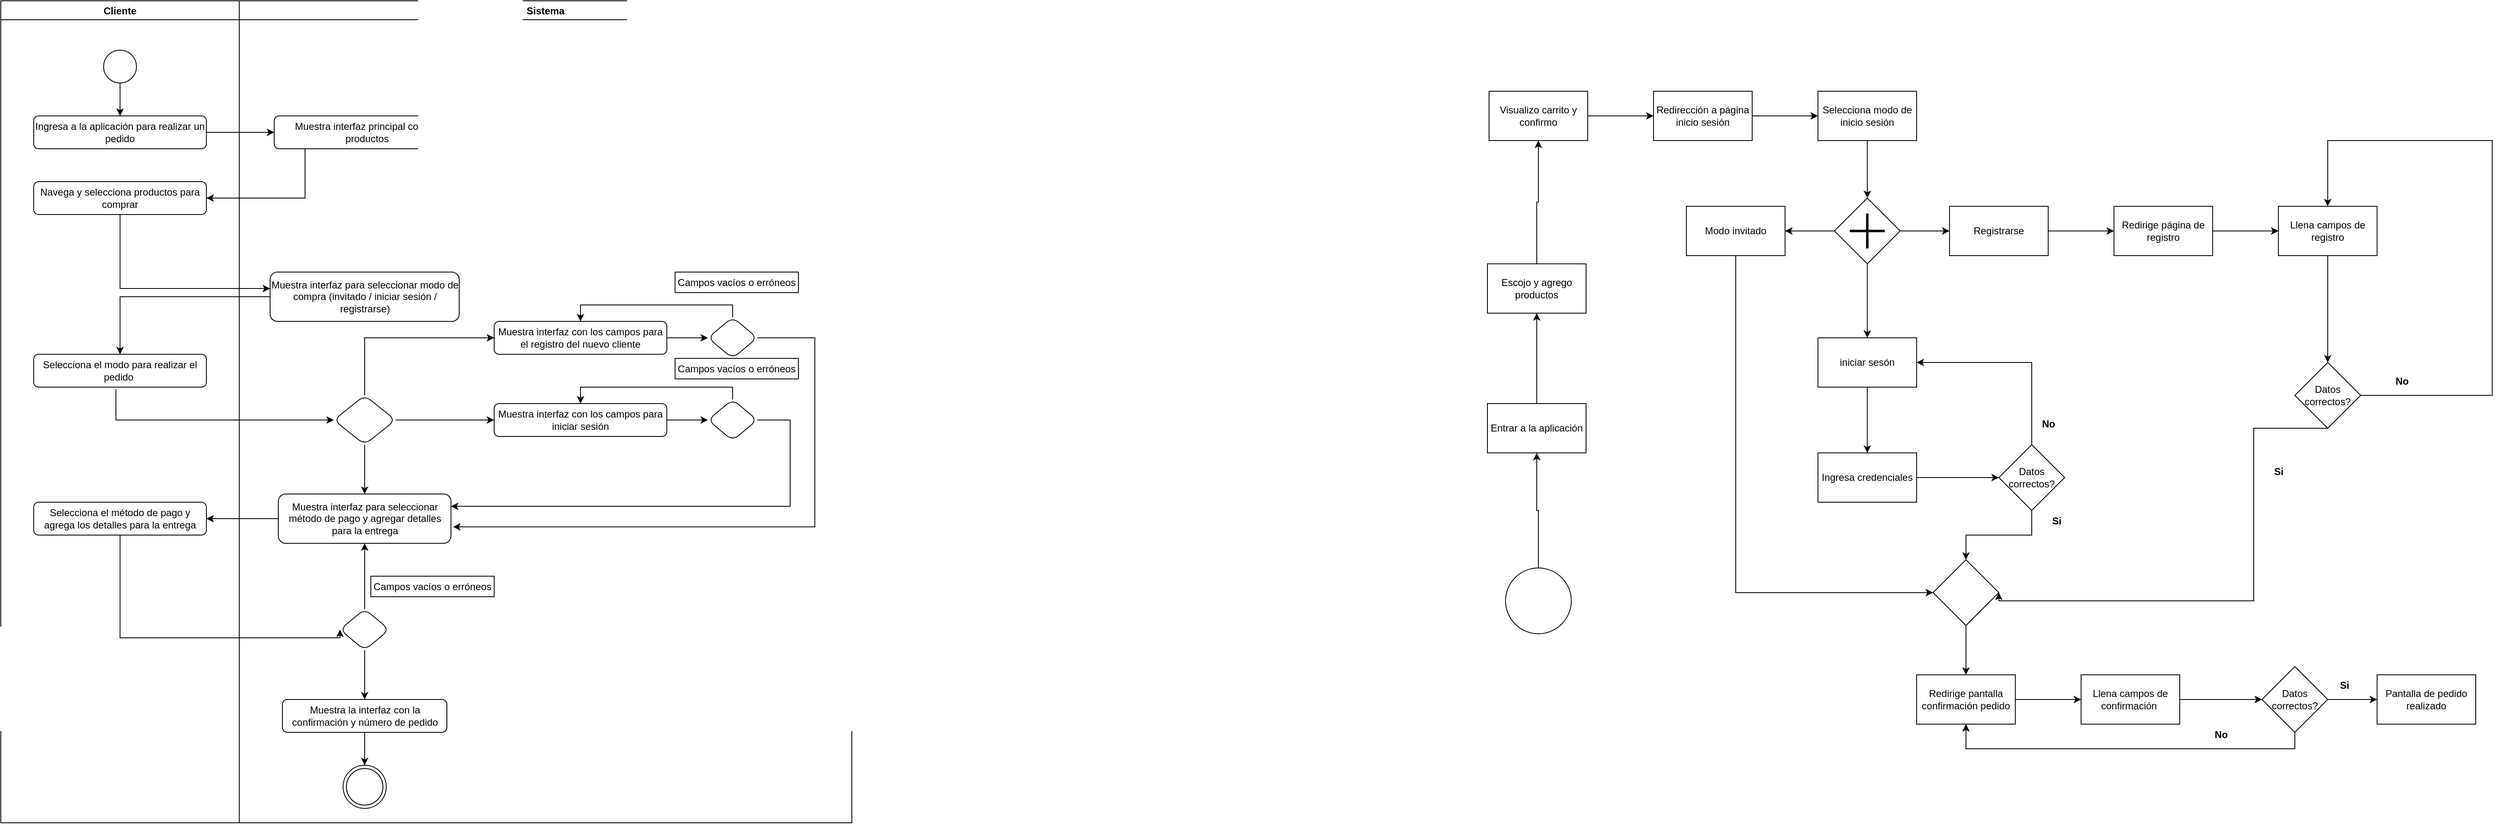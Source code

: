 <mxfile version="24.8.6">
  <diagram id="prtHgNgQTEPvFCAcTncT" name="Page-1">
    <mxGraphModel dx="1956" dy="1022" grid="1" gridSize="10" guides="1" tooltips="1" connect="1" arrows="1" fold="1" page="1" pageScale="1" pageWidth="827" pageHeight="1169" math="0" shadow="0">
      <root>
        <mxCell id="0" />
        <mxCell id="1" parent="0" />
        <mxCell id="y-7D3zr1YnzqX2Tg_a4T-1" value="Cliente" style="swimlane;" parent="1" vertex="1">
          <mxGeometry x="220" y="70" width="290" height="1000" as="geometry" />
        </mxCell>
        <mxCell id="y-7D3zr1YnzqX2Tg_a4T-12" value="" style="edgeStyle=orthogonalEdgeStyle;rounded=0;orthogonalLoop=1;jettySize=auto;html=1;" parent="y-7D3zr1YnzqX2Tg_a4T-1" source="y-7D3zr1YnzqX2Tg_a4T-3" target="y-7D3zr1YnzqX2Tg_a4T-4" edge="1">
          <mxGeometry relative="1" as="geometry" />
        </mxCell>
        <mxCell id="y-7D3zr1YnzqX2Tg_a4T-3" value="" style="ellipse;whiteSpace=wrap;html=1;aspect=fixed;" parent="y-7D3zr1YnzqX2Tg_a4T-1" vertex="1">
          <mxGeometry x="125" y="60" width="40" height="40" as="geometry" />
        </mxCell>
        <mxCell id="y-7D3zr1YnzqX2Tg_a4T-4" value="Ingresa a la aplicación para realizar un pedido" style="rounded=1;whiteSpace=wrap;html=1;" parent="y-7D3zr1YnzqX2Tg_a4T-1" vertex="1">
          <mxGeometry x="40" y="140" width="210" height="40" as="geometry" />
        </mxCell>
        <mxCell id="y-7D3zr1YnzqX2Tg_a4T-9" value="Navega y selecciona productos para comprar" style="whiteSpace=wrap;html=1;rounded=1;" parent="y-7D3zr1YnzqX2Tg_a4T-1" vertex="1">
          <mxGeometry x="40" y="220" width="210" height="40" as="geometry" />
        </mxCell>
        <mxCell id="y-7D3zr1YnzqX2Tg_a4T-17" value="Selecciona el modo para realizar el pedido&amp;nbsp;" style="whiteSpace=wrap;html=1;rounded=1;" parent="y-7D3zr1YnzqX2Tg_a4T-1" vertex="1">
          <mxGeometry x="40" y="430" width="210" height="40" as="geometry" />
        </mxCell>
        <mxCell id="y-7D3zr1YnzqX2Tg_a4T-10" value="" style="edgeStyle=orthogonalEdgeStyle;rounded=0;orthogonalLoop=1;jettySize=auto;html=1;" parent="y-7D3zr1YnzqX2Tg_a4T-1" target="y-7D3zr1YnzqX2Tg_a4T-9" edge="1">
          <mxGeometry relative="1" as="geometry">
            <mxPoint x="370" y="180" as="sourcePoint" />
            <mxPoint x="280" y="240" as="targetPoint" />
            <Array as="points">
              <mxPoint x="370" y="240" />
            </Array>
          </mxGeometry>
        </mxCell>
        <mxCell id="y-7D3zr1YnzqX2Tg_a4T-45" value="Selecciona el método de pago y agrega los detalles para la entrega" style="whiteSpace=wrap;html=1;rounded=1;" parent="y-7D3zr1YnzqX2Tg_a4T-1" vertex="1">
          <mxGeometry x="40" y="610" width="210" height="40" as="geometry" />
        </mxCell>
        <mxCell id="y-7D3zr1YnzqX2Tg_a4T-2" value="Sistema" style="swimlane;" parent="1" vertex="1">
          <mxGeometry x="510" y="70" width="745" height="1000" as="geometry" />
        </mxCell>
        <mxCell id="y-7D3zr1YnzqX2Tg_a4T-7" value="Muestra interfaz principal con los productos" style="whiteSpace=wrap;html=1;rounded=1;" parent="y-7D3zr1YnzqX2Tg_a4T-2" vertex="1">
          <mxGeometry x="42.5" y="140" width="225" height="40" as="geometry" />
        </mxCell>
        <mxCell id="y-7D3zr1YnzqX2Tg_a4T-15" value="Muestra interfaz para seleccionar modo de compra (invitado / iniciar sesión / registrarse)" style="whiteSpace=wrap;html=1;rounded=1;" parent="y-7D3zr1YnzqX2Tg_a4T-2" vertex="1">
          <mxGeometry x="37.5" y="330" width="230" height="60" as="geometry" />
        </mxCell>
        <mxCell id="y-7D3zr1YnzqX2Tg_a4T-29" value="" style="edgeStyle=orthogonalEdgeStyle;rounded=0;orthogonalLoop=1;jettySize=auto;html=1;" parent="y-7D3zr1YnzqX2Tg_a4T-2" source="y-7D3zr1YnzqX2Tg_a4T-26" target="y-7D3zr1YnzqX2Tg_a4T-28" edge="1">
          <mxGeometry relative="1" as="geometry" />
        </mxCell>
        <mxCell id="y-7D3zr1YnzqX2Tg_a4T-33" value="" style="edgeStyle=orthogonalEdgeStyle;rounded=0;orthogonalLoop=1;jettySize=auto;html=1;entryX=0;entryY=0.5;entryDx=0;entryDy=0;exitX=0.5;exitY=0;exitDx=0;exitDy=0;" parent="y-7D3zr1YnzqX2Tg_a4T-2" source="y-7D3zr1YnzqX2Tg_a4T-26" target="y-7D3zr1YnzqX2Tg_a4T-32" edge="1">
          <mxGeometry relative="1" as="geometry" />
        </mxCell>
        <mxCell id="y-7D3zr1YnzqX2Tg_a4T-35" value="" style="edgeStyle=orthogonalEdgeStyle;rounded=0;orthogonalLoop=1;jettySize=auto;html=1;" parent="y-7D3zr1YnzqX2Tg_a4T-2" source="y-7D3zr1YnzqX2Tg_a4T-26" target="y-7D3zr1YnzqX2Tg_a4T-34" edge="1">
          <mxGeometry relative="1" as="geometry" />
        </mxCell>
        <mxCell id="y-7D3zr1YnzqX2Tg_a4T-26" value="" style="rhombus;whiteSpace=wrap;html=1;rounded=1;" parent="y-7D3zr1YnzqX2Tg_a4T-2" vertex="1">
          <mxGeometry x="115" y="480" width="75" height="60" as="geometry" />
        </mxCell>
        <mxCell id="y-7D3zr1YnzqX2Tg_a4T-28" value="Muestra interfaz para seleccionar método de pago y agregar detalles para la entrega" style="whiteSpace=wrap;html=1;rounded=1;" parent="y-7D3zr1YnzqX2Tg_a4T-2" vertex="1">
          <mxGeometry x="47.5" y="600" width="210" height="60" as="geometry" />
        </mxCell>
        <mxCell id="y-7D3zr1YnzqX2Tg_a4T-37" value="" style="edgeStyle=orthogonalEdgeStyle;rounded=0;orthogonalLoop=1;jettySize=auto;html=1;" parent="y-7D3zr1YnzqX2Tg_a4T-2" source="y-7D3zr1YnzqX2Tg_a4T-32" target="y-7D3zr1YnzqX2Tg_a4T-36" edge="1">
          <mxGeometry relative="1" as="geometry" />
        </mxCell>
        <mxCell id="y-7D3zr1YnzqX2Tg_a4T-32" value="Muestra interfaz con los campos para el registro del nuevo cliente" style="whiteSpace=wrap;html=1;rounded=1;" parent="y-7D3zr1YnzqX2Tg_a4T-2" vertex="1">
          <mxGeometry x="310" y="390" width="210" height="40" as="geometry" />
        </mxCell>
        <mxCell id="y-7D3zr1YnzqX2Tg_a4T-41" style="edgeStyle=orthogonalEdgeStyle;rounded=0;orthogonalLoop=1;jettySize=auto;html=1;entryX=0;entryY=0.5;entryDx=0;entryDy=0;" parent="y-7D3zr1YnzqX2Tg_a4T-2" source="y-7D3zr1YnzqX2Tg_a4T-34" target="y-7D3zr1YnzqX2Tg_a4T-39" edge="1">
          <mxGeometry relative="1" as="geometry" />
        </mxCell>
        <mxCell id="y-7D3zr1YnzqX2Tg_a4T-34" value="Muestra interfaz con los campos para iniciar sesión" style="whiteSpace=wrap;html=1;rounded=1;" parent="y-7D3zr1YnzqX2Tg_a4T-2" vertex="1">
          <mxGeometry x="310" y="490" width="210" height="40" as="geometry" />
        </mxCell>
        <mxCell id="y-7D3zr1YnzqX2Tg_a4T-38" style="edgeStyle=orthogonalEdgeStyle;rounded=0;orthogonalLoop=1;jettySize=auto;html=1;entryX=0.5;entryY=0;entryDx=0;entryDy=0;" parent="y-7D3zr1YnzqX2Tg_a4T-2" source="y-7D3zr1YnzqX2Tg_a4T-36" target="y-7D3zr1YnzqX2Tg_a4T-32" edge="1">
          <mxGeometry relative="1" as="geometry">
            <Array as="points">
              <mxPoint x="600" y="370" />
              <mxPoint x="415" y="370" />
            </Array>
          </mxGeometry>
        </mxCell>
        <mxCell id="y-7D3zr1YnzqX2Tg_a4T-43" style="edgeStyle=orthogonalEdgeStyle;rounded=0;orthogonalLoop=1;jettySize=auto;html=1;" parent="y-7D3zr1YnzqX2Tg_a4T-2" source="y-7D3zr1YnzqX2Tg_a4T-36" edge="1">
          <mxGeometry relative="1" as="geometry">
            <mxPoint x="260" y="640" as="targetPoint" />
            <Array as="points">
              <mxPoint x="700" y="410" />
              <mxPoint x="700" y="640" />
            </Array>
          </mxGeometry>
        </mxCell>
        <mxCell id="y-7D3zr1YnzqX2Tg_a4T-36" value="" style="rhombus;whiteSpace=wrap;html=1;rounded=1;" parent="y-7D3zr1YnzqX2Tg_a4T-2" vertex="1">
          <mxGeometry x="570" y="385" width="60" height="50" as="geometry" />
        </mxCell>
        <mxCell id="y-7D3zr1YnzqX2Tg_a4T-42" style="edgeStyle=orthogonalEdgeStyle;rounded=0;orthogonalLoop=1;jettySize=auto;html=1;entryX=0.5;entryY=0;entryDx=0;entryDy=0;" parent="y-7D3zr1YnzqX2Tg_a4T-2" source="y-7D3zr1YnzqX2Tg_a4T-39" target="y-7D3zr1YnzqX2Tg_a4T-34" edge="1">
          <mxGeometry relative="1" as="geometry">
            <Array as="points">
              <mxPoint x="600" y="470" />
              <mxPoint x="415" y="470" />
            </Array>
          </mxGeometry>
        </mxCell>
        <mxCell id="y-7D3zr1YnzqX2Tg_a4T-44" style="edgeStyle=orthogonalEdgeStyle;rounded=0;orthogonalLoop=1;jettySize=auto;html=1;entryX=1;entryY=0.25;entryDx=0;entryDy=0;exitX=1;exitY=0.5;exitDx=0;exitDy=0;" parent="y-7D3zr1YnzqX2Tg_a4T-2" source="y-7D3zr1YnzqX2Tg_a4T-39" target="y-7D3zr1YnzqX2Tg_a4T-28" edge="1">
          <mxGeometry relative="1" as="geometry">
            <mxPoint x="270" y="630" as="targetPoint" />
            <mxPoint x="639.929" y="510.059" as="sourcePoint" />
            <Array as="points">
              <mxPoint x="670" y="510" />
              <mxPoint x="670" y="615" />
            </Array>
          </mxGeometry>
        </mxCell>
        <mxCell id="y-7D3zr1YnzqX2Tg_a4T-39" value="" style="rhombus;whiteSpace=wrap;html=1;rounded=1;" parent="y-7D3zr1YnzqX2Tg_a4T-2" vertex="1">
          <mxGeometry x="570" y="485" width="60" height="50" as="geometry" />
        </mxCell>
        <mxCell id="y-7D3zr1YnzqX2Tg_a4T-51" value="" style="edgeStyle=orthogonalEdgeStyle;rounded=0;orthogonalLoop=1;jettySize=auto;html=1;" parent="y-7D3zr1YnzqX2Tg_a4T-2" source="y-7D3zr1YnzqX2Tg_a4T-47" target="y-7D3zr1YnzqX2Tg_a4T-50" edge="1">
          <mxGeometry relative="1" as="geometry" />
        </mxCell>
        <mxCell id="y-7D3zr1YnzqX2Tg_a4T-47" value="" style="rhombus;whiteSpace=wrap;html=1;rounded=1;" parent="y-7D3zr1YnzqX2Tg_a4T-2" vertex="1">
          <mxGeometry x="122.5" y="740" width="60" height="50" as="geometry" />
        </mxCell>
        <mxCell id="y-7D3zr1YnzqX2Tg_a4T-49" style="edgeStyle=orthogonalEdgeStyle;rounded=0;orthogonalLoop=1;jettySize=auto;html=1;entryX=0.5;entryY=1;entryDx=0;entryDy=0;" parent="y-7D3zr1YnzqX2Tg_a4T-2" source="y-7D3zr1YnzqX2Tg_a4T-47" target="y-7D3zr1YnzqX2Tg_a4T-28" edge="1">
          <mxGeometry relative="1" as="geometry">
            <mxPoint x="161" y="670" as="targetPoint" />
          </mxGeometry>
        </mxCell>
        <mxCell id="y-7D3zr1YnzqX2Tg_a4T-61" style="edgeStyle=orthogonalEdgeStyle;rounded=0;orthogonalLoop=1;jettySize=auto;html=1;entryX=0.5;entryY=0;entryDx=0;entryDy=0;" parent="y-7D3zr1YnzqX2Tg_a4T-2" source="y-7D3zr1YnzqX2Tg_a4T-50" target="y-7D3zr1YnzqX2Tg_a4T-52" edge="1">
          <mxGeometry relative="1" as="geometry" />
        </mxCell>
        <mxCell id="y-7D3zr1YnzqX2Tg_a4T-50" value="Muestra la interfaz con la confirmación y número de pedido" style="whiteSpace=wrap;html=1;rounded=1;" parent="y-7D3zr1YnzqX2Tg_a4T-2" vertex="1">
          <mxGeometry x="52.5" y="850" width="200" height="40" as="geometry" />
        </mxCell>
        <mxCell id="y-7D3zr1YnzqX2Tg_a4T-52" value="" style="ellipse;shape=doubleEllipse;whiteSpace=wrap;html=1;aspect=fixed;" parent="y-7D3zr1YnzqX2Tg_a4T-2" vertex="1">
          <mxGeometry x="126.25" y="930" width="52.5" height="52.5" as="geometry" />
        </mxCell>
        <mxCell id="y-7D3zr1YnzqX2Tg_a4T-58" value="Campos vacíos o erróneos" style="rounded=0;whiteSpace=wrap;html=1;" parent="y-7D3zr1YnzqX2Tg_a4T-2" vertex="1">
          <mxGeometry x="530" y="435" width="150" height="25" as="geometry" />
        </mxCell>
        <mxCell id="y-7D3zr1YnzqX2Tg_a4T-59" value="Campos vacíos o erróneos" style="rounded=0;whiteSpace=wrap;html=1;" parent="y-7D3zr1YnzqX2Tg_a4T-2" vertex="1">
          <mxGeometry x="530" y="330" width="150" height="25" as="geometry" />
        </mxCell>
        <mxCell id="y-7D3zr1YnzqX2Tg_a4T-60" value="Campos vacíos o erróneos" style="rounded=0;whiteSpace=wrap;html=1;" parent="y-7D3zr1YnzqX2Tg_a4T-2" vertex="1">
          <mxGeometry x="160" y="700" width="150" height="25" as="geometry" />
        </mxCell>
        <mxCell id="y-7D3zr1YnzqX2Tg_a4T-8" value="" style="edgeStyle=orthogonalEdgeStyle;rounded=0;orthogonalLoop=1;jettySize=auto;html=1;" parent="1" source="y-7D3zr1YnzqX2Tg_a4T-4" target="y-7D3zr1YnzqX2Tg_a4T-7" edge="1">
          <mxGeometry relative="1" as="geometry" />
        </mxCell>
        <mxCell id="y-7D3zr1YnzqX2Tg_a4T-16" value="" style="edgeStyle=orthogonalEdgeStyle;rounded=0;orthogonalLoop=1;jettySize=auto;html=1;" parent="1" source="y-7D3zr1YnzqX2Tg_a4T-9" target="y-7D3zr1YnzqX2Tg_a4T-15" edge="1">
          <mxGeometry relative="1" as="geometry">
            <Array as="points">
              <mxPoint x="365" y="420" />
              <mxPoint x="665" y="420" />
            </Array>
          </mxGeometry>
        </mxCell>
        <mxCell id="y-7D3zr1YnzqX2Tg_a4T-18" value="" style="edgeStyle=orthogonalEdgeStyle;rounded=0;orthogonalLoop=1;jettySize=auto;html=1;" parent="1" source="y-7D3zr1YnzqX2Tg_a4T-15" target="y-7D3zr1YnzqX2Tg_a4T-17" edge="1">
          <mxGeometry relative="1" as="geometry" />
        </mxCell>
        <mxCell id="y-7D3zr1YnzqX2Tg_a4T-27" value="" style="edgeStyle=orthogonalEdgeStyle;rounded=0;orthogonalLoop=1;jettySize=auto;html=1;entryX=0;entryY=0.5;entryDx=0;entryDy=0;exitX=0.476;exitY=1.073;exitDx=0;exitDy=0;exitPerimeter=0;" parent="1" source="y-7D3zr1YnzqX2Tg_a4T-17" target="y-7D3zr1YnzqX2Tg_a4T-26" edge="1">
          <mxGeometry relative="1" as="geometry">
            <Array as="points">
              <mxPoint x="360" y="580" />
            </Array>
          </mxGeometry>
        </mxCell>
        <mxCell id="y-7D3zr1YnzqX2Tg_a4T-46" value="" style="edgeStyle=orthogonalEdgeStyle;rounded=0;orthogonalLoop=1;jettySize=auto;html=1;" parent="1" source="y-7D3zr1YnzqX2Tg_a4T-28" target="y-7D3zr1YnzqX2Tg_a4T-45" edge="1">
          <mxGeometry relative="1" as="geometry" />
        </mxCell>
        <mxCell id="y-7D3zr1YnzqX2Tg_a4T-48" value="" style="edgeStyle=orthogonalEdgeStyle;rounded=0;orthogonalLoop=1;jettySize=auto;html=1;entryX=0;entryY=0.5;entryDx=0;entryDy=0;" parent="1" source="y-7D3zr1YnzqX2Tg_a4T-45" target="y-7D3zr1YnzqX2Tg_a4T-47" edge="1">
          <mxGeometry relative="1" as="geometry">
            <Array as="points">
              <mxPoint x="365" y="845" />
            </Array>
          </mxGeometry>
        </mxCell>
        <mxCell id="wTJutDh9gh9e9x0npbsm-3" value="" style="edgeStyle=orthogonalEdgeStyle;rounded=0;orthogonalLoop=1;jettySize=auto;html=1;" edge="1" parent="1" source="wTJutDh9gh9e9x0npbsm-1" target="wTJutDh9gh9e9x0npbsm-2">
          <mxGeometry relative="1" as="geometry" />
        </mxCell>
        <mxCell id="wTJutDh9gh9e9x0npbsm-1" value="" style="ellipse;whiteSpace=wrap;html=1;aspect=fixed;" vertex="1" parent="1">
          <mxGeometry x="2050" y="760" width="80" height="80" as="geometry" />
        </mxCell>
        <mxCell id="wTJutDh9gh9e9x0npbsm-5" value="" style="edgeStyle=orthogonalEdgeStyle;rounded=0;orthogonalLoop=1;jettySize=auto;html=1;" edge="1" parent="1" source="wTJutDh9gh9e9x0npbsm-2" target="wTJutDh9gh9e9x0npbsm-4">
          <mxGeometry relative="1" as="geometry" />
        </mxCell>
        <mxCell id="wTJutDh9gh9e9x0npbsm-2" value="Entrar a la aplicación" style="whiteSpace=wrap;html=1;" vertex="1" parent="1">
          <mxGeometry x="2028" y="560" width="120" height="60" as="geometry" />
        </mxCell>
        <mxCell id="wTJutDh9gh9e9x0npbsm-8" value="" style="edgeStyle=orthogonalEdgeStyle;rounded=0;orthogonalLoop=1;jettySize=auto;html=1;" edge="1" parent="1" source="wTJutDh9gh9e9x0npbsm-4" target="wTJutDh9gh9e9x0npbsm-7">
          <mxGeometry relative="1" as="geometry" />
        </mxCell>
        <mxCell id="wTJutDh9gh9e9x0npbsm-4" value="Escojo y agrego productos" style="whiteSpace=wrap;html=1;" vertex="1" parent="1">
          <mxGeometry x="2028" y="390" width="120" height="60" as="geometry" />
        </mxCell>
        <mxCell id="wTJutDh9gh9e9x0npbsm-10" value="" style="edgeStyle=orthogonalEdgeStyle;rounded=0;orthogonalLoop=1;jettySize=auto;html=1;" edge="1" parent="1" source="wTJutDh9gh9e9x0npbsm-7" target="wTJutDh9gh9e9x0npbsm-9">
          <mxGeometry relative="1" as="geometry" />
        </mxCell>
        <mxCell id="wTJutDh9gh9e9x0npbsm-7" value="Visualizo carrito y confirmo" style="whiteSpace=wrap;html=1;" vertex="1" parent="1">
          <mxGeometry x="2030" y="180" width="120" height="60" as="geometry" />
        </mxCell>
        <mxCell id="wTJutDh9gh9e9x0npbsm-12" value="" style="edgeStyle=orthogonalEdgeStyle;rounded=0;orthogonalLoop=1;jettySize=auto;html=1;" edge="1" parent="1" source="wTJutDh9gh9e9x0npbsm-9" target="wTJutDh9gh9e9x0npbsm-11">
          <mxGeometry relative="1" as="geometry" />
        </mxCell>
        <mxCell id="wTJutDh9gh9e9x0npbsm-9" value="Redirección a página inicio sesión" style="whiteSpace=wrap;html=1;" vertex="1" parent="1">
          <mxGeometry x="2230" y="180" width="120" height="60" as="geometry" />
        </mxCell>
        <mxCell id="wTJutDh9gh9e9x0npbsm-16" value="" style="edgeStyle=orthogonalEdgeStyle;rounded=0;orthogonalLoop=1;jettySize=auto;html=1;" edge="1" parent="1" source="wTJutDh9gh9e9x0npbsm-11" target="wTJutDh9gh9e9x0npbsm-15">
          <mxGeometry relative="1" as="geometry" />
        </mxCell>
        <mxCell id="wTJutDh9gh9e9x0npbsm-11" value="Selecciona modo de inicio sesión" style="whiteSpace=wrap;html=1;" vertex="1" parent="1">
          <mxGeometry x="2430" y="180" width="120" height="60" as="geometry" />
        </mxCell>
        <mxCell id="wTJutDh9gh9e9x0npbsm-18" value="" style="edgeStyle=orthogonalEdgeStyle;rounded=0;orthogonalLoop=1;jettySize=auto;html=1;" edge="1" parent="1" source="wTJutDh9gh9e9x0npbsm-15" target="wTJutDh9gh9e9x0npbsm-17">
          <mxGeometry relative="1" as="geometry" />
        </mxCell>
        <mxCell id="wTJutDh9gh9e9x0npbsm-20" value="" style="edgeStyle=orthogonalEdgeStyle;rounded=0;orthogonalLoop=1;jettySize=auto;html=1;" edge="1" parent="1" source="wTJutDh9gh9e9x0npbsm-15" target="wTJutDh9gh9e9x0npbsm-19">
          <mxGeometry relative="1" as="geometry" />
        </mxCell>
        <mxCell id="wTJutDh9gh9e9x0npbsm-22" value="" style="edgeStyle=orthogonalEdgeStyle;rounded=0;orthogonalLoop=1;jettySize=auto;html=1;" edge="1" parent="1" source="wTJutDh9gh9e9x0npbsm-15" target="wTJutDh9gh9e9x0npbsm-21">
          <mxGeometry relative="1" as="geometry" />
        </mxCell>
        <mxCell id="wTJutDh9gh9e9x0npbsm-15" value="" style="rhombus;whiteSpace=wrap;html=1;" vertex="1" parent="1">
          <mxGeometry x="2450" y="310" width="80" height="80" as="geometry" />
        </mxCell>
        <mxCell id="wTJutDh9gh9e9x0npbsm-39" value="" style="edgeStyle=orthogonalEdgeStyle;rounded=0;orthogonalLoop=1;jettySize=auto;html=1;" edge="1" parent="1" source="wTJutDh9gh9e9x0npbsm-17" target="wTJutDh9gh9e9x0npbsm-38">
          <mxGeometry relative="1" as="geometry">
            <Array as="points">
              <mxPoint x="2330" y="790" />
            </Array>
          </mxGeometry>
        </mxCell>
        <mxCell id="wTJutDh9gh9e9x0npbsm-17" value="Modo invitado" style="whiteSpace=wrap;html=1;" vertex="1" parent="1">
          <mxGeometry x="2270" y="320" width="120" height="60" as="geometry" />
        </mxCell>
        <mxCell id="wTJutDh9gh9e9x0npbsm-34" value="" style="edgeStyle=orthogonalEdgeStyle;rounded=0;orthogonalLoop=1;jettySize=auto;html=1;" edge="1" parent="1" source="wTJutDh9gh9e9x0npbsm-19" target="wTJutDh9gh9e9x0npbsm-33">
          <mxGeometry relative="1" as="geometry" />
        </mxCell>
        <mxCell id="wTJutDh9gh9e9x0npbsm-19" value="iniciar sesón" style="whiteSpace=wrap;html=1;" vertex="1" parent="1">
          <mxGeometry x="2430" y="480" width="120" height="60" as="geometry" />
        </mxCell>
        <mxCell id="wTJutDh9gh9e9x0npbsm-25" value="" style="edgeStyle=orthogonalEdgeStyle;rounded=0;orthogonalLoop=1;jettySize=auto;html=1;" edge="1" parent="1" source="wTJutDh9gh9e9x0npbsm-21" target="wTJutDh9gh9e9x0npbsm-24">
          <mxGeometry relative="1" as="geometry" />
        </mxCell>
        <mxCell id="wTJutDh9gh9e9x0npbsm-21" value="Registrarse" style="whiteSpace=wrap;html=1;" vertex="1" parent="1">
          <mxGeometry x="2590" y="320" width="120" height="60" as="geometry" />
        </mxCell>
        <mxCell id="wTJutDh9gh9e9x0npbsm-23" value="" style="shape=umlDestroy;whiteSpace=wrap;html=1;strokeWidth=3;targetShapes=umlLifeline;rotation=-225;" vertex="1" parent="1">
          <mxGeometry x="2475" y="335" width="30" height="30" as="geometry" />
        </mxCell>
        <mxCell id="wTJutDh9gh9e9x0npbsm-27" value="" style="edgeStyle=orthogonalEdgeStyle;rounded=0;orthogonalLoop=1;jettySize=auto;html=1;" edge="1" parent="1" source="wTJutDh9gh9e9x0npbsm-24" target="wTJutDh9gh9e9x0npbsm-26">
          <mxGeometry relative="1" as="geometry" />
        </mxCell>
        <mxCell id="wTJutDh9gh9e9x0npbsm-24" value="Redirige página de registro" style="whiteSpace=wrap;html=1;" vertex="1" parent="1">
          <mxGeometry x="2790" y="320" width="120" height="60" as="geometry" />
        </mxCell>
        <mxCell id="wTJutDh9gh9e9x0npbsm-29" value="" style="edgeStyle=orthogonalEdgeStyle;rounded=0;orthogonalLoop=1;jettySize=auto;html=1;" edge="1" parent="1" source="wTJutDh9gh9e9x0npbsm-26" target="wTJutDh9gh9e9x0npbsm-28">
          <mxGeometry relative="1" as="geometry" />
        </mxCell>
        <mxCell id="wTJutDh9gh9e9x0npbsm-26" value="Llena campos de registro" style="whiteSpace=wrap;html=1;" vertex="1" parent="1">
          <mxGeometry x="2990" y="320" width="120" height="60" as="geometry" />
        </mxCell>
        <mxCell id="wTJutDh9gh9e9x0npbsm-30" style="edgeStyle=orthogonalEdgeStyle;rounded=0;orthogonalLoop=1;jettySize=auto;html=1;entryX=0.5;entryY=0;entryDx=0;entryDy=0;" edge="1" parent="1" source="wTJutDh9gh9e9x0npbsm-28" target="wTJutDh9gh9e9x0npbsm-26">
          <mxGeometry relative="1" as="geometry">
            <Array as="points">
              <mxPoint x="3250" y="240" />
              <mxPoint x="3050" y="240" />
            </Array>
          </mxGeometry>
        </mxCell>
        <mxCell id="wTJutDh9gh9e9x0npbsm-32" value="" style="edgeStyle=orthogonalEdgeStyle;rounded=0;orthogonalLoop=1;jettySize=auto;html=1;entryX=1;entryY=0.5;entryDx=0;entryDy=0;exitX=0.5;exitY=1;exitDx=0;exitDy=0;" edge="1" parent="1" source="wTJutDh9gh9e9x0npbsm-28" target="wTJutDh9gh9e9x0npbsm-38">
          <mxGeometry relative="1" as="geometry">
            <mxPoint x="2955" y="600.067" as="targetPoint" />
            <Array as="points">
              <mxPoint x="2960" y="590" />
              <mxPoint x="2960" y="800" />
              <mxPoint x="2650" y="800" />
            </Array>
          </mxGeometry>
        </mxCell>
        <mxCell id="wTJutDh9gh9e9x0npbsm-28" value="Datos correctos?" style="rhombus;whiteSpace=wrap;html=1;" vertex="1" parent="1">
          <mxGeometry x="3010" y="510" width="80" height="80" as="geometry" />
        </mxCell>
        <mxCell id="wTJutDh9gh9e9x0npbsm-36" value="" style="edgeStyle=orthogonalEdgeStyle;rounded=0;orthogonalLoop=1;jettySize=auto;html=1;" edge="1" parent="1" source="wTJutDh9gh9e9x0npbsm-33" target="wTJutDh9gh9e9x0npbsm-35">
          <mxGeometry relative="1" as="geometry" />
        </mxCell>
        <mxCell id="wTJutDh9gh9e9x0npbsm-33" value="Ingresa credenciales" style="whiteSpace=wrap;html=1;" vertex="1" parent="1">
          <mxGeometry x="2430" y="620" width="120" height="60" as="geometry" />
        </mxCell>
        <mxCell id="wTJutDh9gh9e9x0npbsm-37" style="edgeStyle=orthogonalEdgeStyle;rounded=0;orthogonalLoop=1;jettySize=auto;html=1;entryX=1;entryY=0.5;entryDx=0;entryDy=0;" edge="1" parent="1" source="wTJutDh9gh9e9x0npbsm-35" target="wTJutDh9gh9e9x0npbsm-19">
          <mxGeometry relative="1" as="geometry">
            <Array as="points">
              <mxPoint x="2690" y="510" />
            </Array>
          </mxGeometry>
        </mxCell>
        <mxCell id="wTJutDh9gh9e9x0npbsm-42" style="edgeStyle=orthogonalEdgeStyle;rounded=0;orthogonalLoop=1;jettySize=auto;html=1;entryX=0.5;entryY=0;entryDx=0;entryDy=0;" edge="1" parent="1" source="wTJutDh9gh9e9x0npbsm-35" target="wTJutDh9gh9e9x0npbsm-38">
          <mxGeometry relative="1" as="geometry" />
        </mxCell>
        <mxCell id="wTJutDh9gh9e9x0npbsm-35" value="Datos correctos?" style="rhombus;whiteSpace=wrap;html=1;" vertex="1" parent="1">
          <mxGeometry x="2650" y="610" width="80" height="80" as="geometry" />
        </mxCell>
        <mxCell id="wTJutDh9gh9e9x0npbsm-41" value="" style="edgeStyle=orthogonalEdgeStyle;rounded=0;orthogonalLoop=1;jettySize=auto;html=1;" edge="1" parent="1" source="wTJutDh9gh9e9x0npbsm-38" target="wTJutDh9gh9e9x0npbsm-40">
          <mxGeometry relative="1" as="geometry" />
        </mxCell>
        <mxCell id="wTJutDh9gh9e9x0npbsm-38" value="" style="rhombus;whiteSpace=wrap;html=1;" vertex="1" parent="1">
          <mxGeometry x="2570" y="750" width="80" height="80" as="geometry" />
        </mxCell>
        <mxCell id="wTJutDh9gh9e9x0npbsm-44" value="" style="edgeStyle=orthogonalEdgeStyle;rounded=0;orthogonalLoop=1;jettySize=auto;html=1;" edge="1" parent="1" source="wTJutDh9gh9e9x0npbsm-40" target="wTJutDh9gh9e9x0npbsm-43">
          <mxGeometry relative="1" as="geometry" />
        </mxCell>
        <mxCell id="wTJutDh9gh9e9x0npbsm-40" value="Redirige pantalla confirmación pedido" style="whiteSpace=wrap;html=1;" vertex="1" parent="1">
          <mxGeometry x="2550" y="890" width="120" height="60" as="geometry" />
        </mxCell>
        <mxCell id="wTJutDh9gh9e9x0npbsm-46" value="" style="edgeStyle=orthogonalEdgeStyle;rounded=0;orthogonalLoop=1;jettySize=auto;html=1;" edge="1" parent="1" source="wTJutDh9gh9e9x0npbsm-43" target="wTJutDh9gh9e9x0npbsm-45">
          <mxGeometry relative="1" as="geometry" />
        </mxCell>
        <mxCell id="wTJutDh9gh9e9x0npbsm-43" value="Llena campos de confirmación&amp;nbsp;" style="whiteSpace=wrap;html=1;" vertex="1" parent="1">
          <mxGeometry x="2750" y="890" width="120" height="60" as="geometry" />
        </mxCell>
        <mxCell id="wTJutDh9gh9e9x0npbsm-47" style="edgeStyle=orthogonalEdgeStyle;rounded=0;orthogonalLoop=1;jettySize=auto;html=1;entryX=0.5;entryY=1;entryDx=0;entryDy=0;" edge="1" parent="1" source="wTJutDh9gh9e9x0npbsm-45" target="wTJutDh9gh9e9x0npbsm-40">
          <mxGeometry relative="1" as="geometry">
            <Array as="points">
              <mxPoint x="3010" y="980" />
              <mxPoint x="2610" y="980" />
            </Array>
          </mxGeometry>
        </mxCell>
        <mxCell id="wTJutDh9gh9e9x0npbsm-49" value="" style="edgeStyle=orthogonalEdgeStyle;rounded=0;orthogonalLoop=1;jettySize=auto;html=1;" edge="1" parent="1" source="wTJutDh9gh9e9x0npbsm-45" target="wTJutDh9gh9e9x0npbsm-48">
          <mxGeometry relative="1" as="geometry" />
        </mxCell>
        <mxCell id="wTJutDh9gh9e9x0npbsm-45" value="Datos correctos?" style="rhombus;whiteSpace=wrap;html=1;" vertex="1" parent="1">
          <mxGeometry x="2970" y="880" width="80" height="80" as="geometry" />
        </mxCell>
        <mxCell id="wTJutDh9gh9e9x0npbsm-48" value="Pantalla de pedido realizado" style="whiteSpace=wrap;html=1;" vertex="1" parent="1">
          <mxGeometry x="3110" y="890" width="120" height="60" as="geometry" />
        </mxCell>
        <mxCell id="wTJutDh9gh9e9x0npbsm-50" value="Si" style="text;align=center;fontStyle=1;verticalAlign=middle;spacingLeft=3;spacingRight=3;strokeColor=none;rotatable=0;points=[[0,0.5],[1,0.5]];portConstraint=eastwest;html=1;" vertex="1" parent="1">
          <mxGeometry x="3030" y="890" width="80" height="26" as="geometry" />
        </mxCell>
        <mxCell id="wTJutDh9gh9e9x0npbsm-52" value="Si" style="text;align=center;fontStyle=1;verticalAlign=middle;spacingLeft=3;spacingRight=3;strokeColor=none;rotatable=0;points=[[0,0.5],[1,0.5]];portConstraint=eastwest;html=1;" vertex="1" parent="1">
          <mxGeometry x="2950" y="630" width="80" height="26" as="geometry" />
        </mxCell>
        <mxCell id="wTJutDh9gh9e9x0npbsm-53" value="Si" style="text;align=center;fontStyle=1;verticalAlign=middle;spacingLeft=3;spacingRight=3;strokeColor=none;rotatable=0;points=[[0,0.5],[1,0.5]];portConstraint=eastwest;html=1;" vertex="1" parent="1">
          <mxGeometry x="2680" y="690" width="80" height="26" as="geometry" />
        </mxCell>
        <mxCell id="wTJutDh9gh9e9x0npbsm-54" value="No" style="text;align=center;fontStyle=1;verticalAlign=middle;spacingLeft=3;spacingRight=3;strokeColor=none;rotatable=0;points=[[0,0.5],[1,0.5]];portConstraint=eastwest;html=1;" vertex="1" parent="1">
          <mxGeometry x="2880" y="950" width="80" height="26" as="geometry" />
        </mxCell>
        <mxCell id="wTJutDh9gh9e9x0npbsm-56" value="No" style="text;align=center;fontStyle=1;verticalAlign=middle;spacingLeft=3;spacingRight=3;strokeColor=none;rotatable=0;points=[[0,0.5],[1,0.5]];portConstraint=eastwest;html=1;" vertex="1" parent="1">
          <mxGeometry x="3100" y="520" width="80" height="26" as="geometry" />
        </mxCell>
        <mxCell id="wTJutDh9gh9e9x0npbsm-58" value="No" style="text;align=center;fontStyle=1;verticalAlign=middle;spacingLeft=3;spacingRight=3;strokeColor=none;rotatable=0;points=[[0,0.5],[1,0.5]];portConstraint=eastwest;html=1;" vertex="1" parent="1">
          <mxGeometry x="2670" y="572" width="80" height="26" as="geometry" />
        </mxCell>
      </root>
    </mxGraphModel>
  </diagram>
</mxfile>
